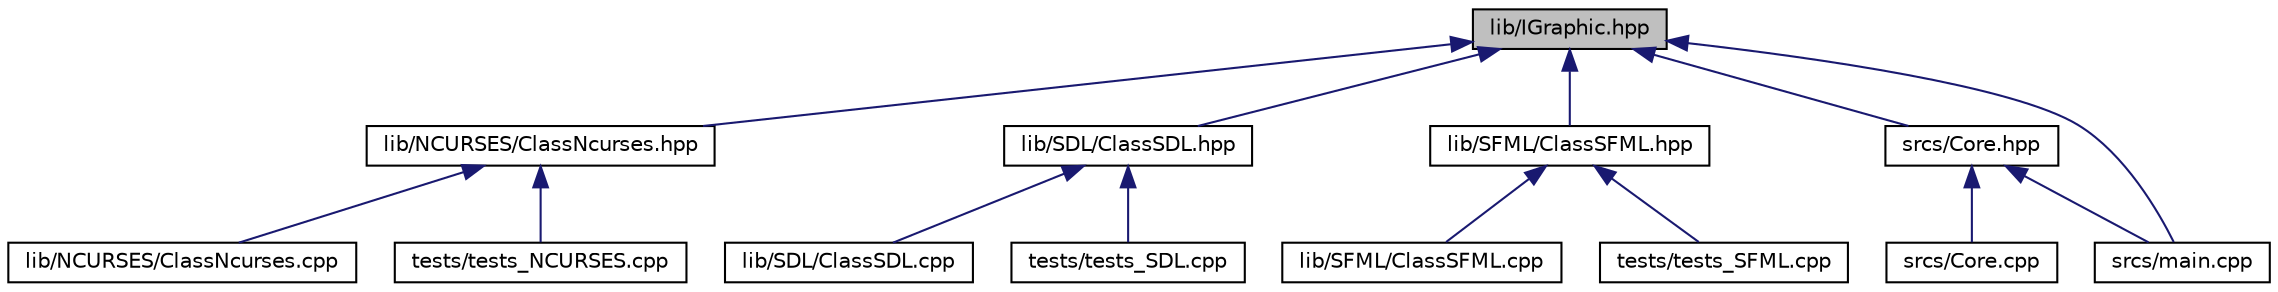 digraph "lib/IGraphic.hpp"
{
  edge [fontname="Helvetica",fontsize="10",labelfontname="Helvetica",labelfontsize="10"];
  node [fontname="Helvetica",fontsize="10",shape=record];
  Node6 [label="lib/IGraphic.hpp",height=0.2,width=0.4,color="black", fillcolor="grey75", style="filled", fontcolor="black"];
  Node6 -> Node7 [dir="back",color="midnightblue",fontsize="10",style="solid",fontname="Helvetica"];
  Node7 [label="lib/NCURSES/ClassNcurses.hpp",height=0.2,width=0.4,color="black", fillcolor="white", style="filled",URL="$_class_ncurses_8hpp.html"];
  Node7 -> Node8 [dir="back",color="midnightblue",fontsize="10",style="solid",fontname="Helvetica"];
  Node8 [label="lib/NCURSES/ClassNcurses.cpp",height=0.2,width=0.4,color="black", fillcolor="white", style="filled",URL="$_class_ncurses_8cpp.html"];
  Node7 -> Node9 [dir="back",color="midnightblue",fontsize="10",style="solid",fontname="Helvetica"];
  Node9 [label="tests/tests_NCURSES.cpp",height=0.2,width=0.4,color="black", fillcolor="white", style="filled",URL="$tests___n_c_u_r_s_e_s_8cpp.html"];
  Node6 -> Node10 [dir="back",color="midnightblue",fontsize="10",style="solid",fontname="Helvetica"];
  Node10 [label="lib/SDL/ClassSDL.hpp",height=0.2,width=0.4,color="black", fillcolor="white", style="filled",URL="$_class_s_d_l_8hpp.html"];
  Node10 -> Node11 [dir="back",color="midnightblue",fontsize="10",style="solid",fontname="Helvetica"];
  Node11 [label="lib/SDL/ClassSDL.cpp",height=0.2,width=0.4,color="black", fillcolor="white", style="filled",URL="$_class_s_d_l_8cpp.html"];
  Node10 -> Node12 [dir="back",color="midnightblue",fontsize="10",style="solid",fontname="Helvetica"];
  Node12 [label="tests/tests_SDL.cpp",height=0.2,width=0.4,color="black", fillcolor="white", style="filled",URL="$tests___s_d_l_8cpp.html"];
  Node6 -> Node13 [dir="back",color="midnightblue",fontsize="10",style="solid",fontname="Helvetica"];
  Node13 [label="lib/SFML/ClassSFML.hpp",height=0.2,width=0.4,color="black", fillcolor="white", style="filled",URL="$_class_s_f_m_l_8hpp.html"];
  Node13 -> Node14 [dir="back",color="midnightblue",fontsize="10",style="solid",fontname="Helvetica"];
  Node14 [label="lib/SFML/ClassSFML.cpp",height=0.2,width=0.4,color="black", fillcolor="white", style="filled",URL="$_class_s_f_m_l_8cpp.html"];
  Node13 -> Node15 [dir="back",color="midnightblue",fontsize="10",style="solid",fontname="Helvetica"];
  Node15 [label="tests/tests_SFML.cpp",height=0.2,width=0.4,color="black", fillcolor="white", style="filled",URL="$tests___s_f_m_l_8cpp.html"];
  Node6 -> Node16 [dir="back",color="midnightblue",fontsize="10",style="solid",fontname="Helvetica"];
  Node16 [label="srcs/Core.hpp",height=0.2,width=0.4,color="black", fillcolor="white", style="filled",URL="$_core_8hpp.html"];
  Node16 -> Node17 [dir="back",color="midnightblue",fontsize="10",style="solid",fontname="Helvetica"];
  Node17 [label="srcs/Core.cpp",height=0.2,width=0.4,color="black", fillcolor="white", style="filled",URL="$_core_8cpp.html"];
  Node16 -> Node18 [dir="back",color="midnightblue",fontsize="10",style="solid",fontname="Helvetica"];
  Node18 [label="srcs/main.cpp",height=0.2,width=0.4,color="black", fillcolor="white", style="filled",URL="$main_8cpp.html"];
  Node6 -> Node18 [dir="back",color="midnightblue",fontsize="10",style="solid",fontname="Helvetica"];
}
